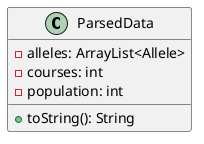 @startuml
class ParsedData {
    - alleles: ArrayList<Allele>
    - courses: int
    - population: int

    + toString(): String
}
@enduml
